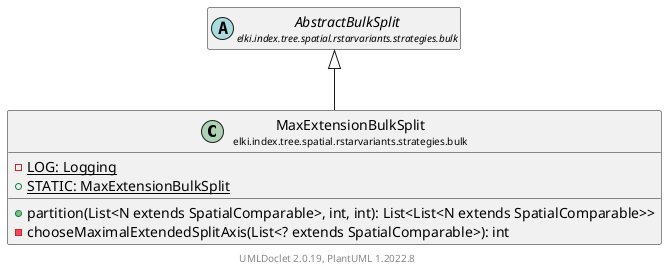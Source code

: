 @startuml
    remove .*\.(Instance|Par|Parameterizer|Factory)$
    set namespaceSeparator none
    hide empty fields
    hide empty methods

    class "<size:14>MaxExtensionBulkSplit\n<size:10>elki.index.tree.spatial.rstarvariants.strategies.bulk" as elki.index.tree.spatial.rstarvariants.strategies.bulk.MaxExtensionBulkSplit [[MaxExtensionBulkSplit.html]] {
        {static} -LOG: Logging
        {static} +STATIC: MaxExtensionBulkSplit
        +partition(List<N extends SpatialComparable>, int, int): List<List<N extends SpatialComparable>>
        -chooseMaximalExtendedSplitAxis(List<? extends SpatialComparable>): int
    }

    abstract class "<size:14>AbstractBulkSplit\n<size:10>elki.index.tree.spatial.rstarvariants.strategies.bulk" as elki.index.tree.spatial.rstarvariants.strategies.bulk.AbstractBulkSplit [[AbstractBulkSplit.html]]
    class "<size:14>MaxExtensionBulkSplit.Par\n<size:10>elki.index.tree.spatial.rstarvariants.strategies.bulk" as elki.index.tree.spatial.rstarvariants.strategies.bulk.MaxExtensionBulkSplit.Par [[MaxExtensionBulkSplit.Par.html]]

    elki.index.tree.spatial.rstarvariants.strategies.bulk.AbstractBulkSplit <|-- elki.index.tree.spatial.rstarvariants.strategies.bulk.MaxExtensionBulkSplit
    elki.index.tree.spatial.rstarvariants.strategies.bulk.MaxExtensionBulkSplit +-- elki.index.tree.spatial.rstarvariants.strategies.bulk.MaxExtensionBulkSplit.Par

    center footer UMLDoclet 2.0.19, PlantUML 1.2022.8
@enduml
